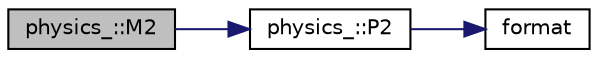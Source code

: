 digraph "physics_::M2"
{
 // INTERACTIVE_SVG=YES
 // LATEX_PDF_SIZE
  edge [fontname="Helvetica",fontsize="10",labelfontname="Helvetica",labelfontsize="10"];
  node [fontname="Helvetica",fontsize="10",shape=record];
  rankdir="LR";
  Node1 [label="physics_::M2",height=0.2,width=0.4,color="black", fillcolor="grey75", style="filled", fontcolor="black",tooltip="Computes the square of the invariant mass from a momentum tensor."];
  Node1 -> Node2 [color="midnightblue",fontsize="10",style="solid",fontname="Helvetica"];
  Node2 [label="physics_::P2",height=0.2,width=0.4,color="black", fillcolor="white", style="filled",URL="$namespacephysics__.html#ae22e22a969315629a6ae7549f7344805",tooltip="Computes the square of the momentum magnitude."];
  Node2 -> Node3 [color="midnightblue",fontsize="10",style="solid",fontname="Helvetica"];
  Node3 [label="format",height=0.2,width=0.4,color="black", fillcolor="white", style="filled",URL="$utils_8h.html#a9c1cdc6384bce6bdc92ca917b3f656bf",tooltip=" "];
}
